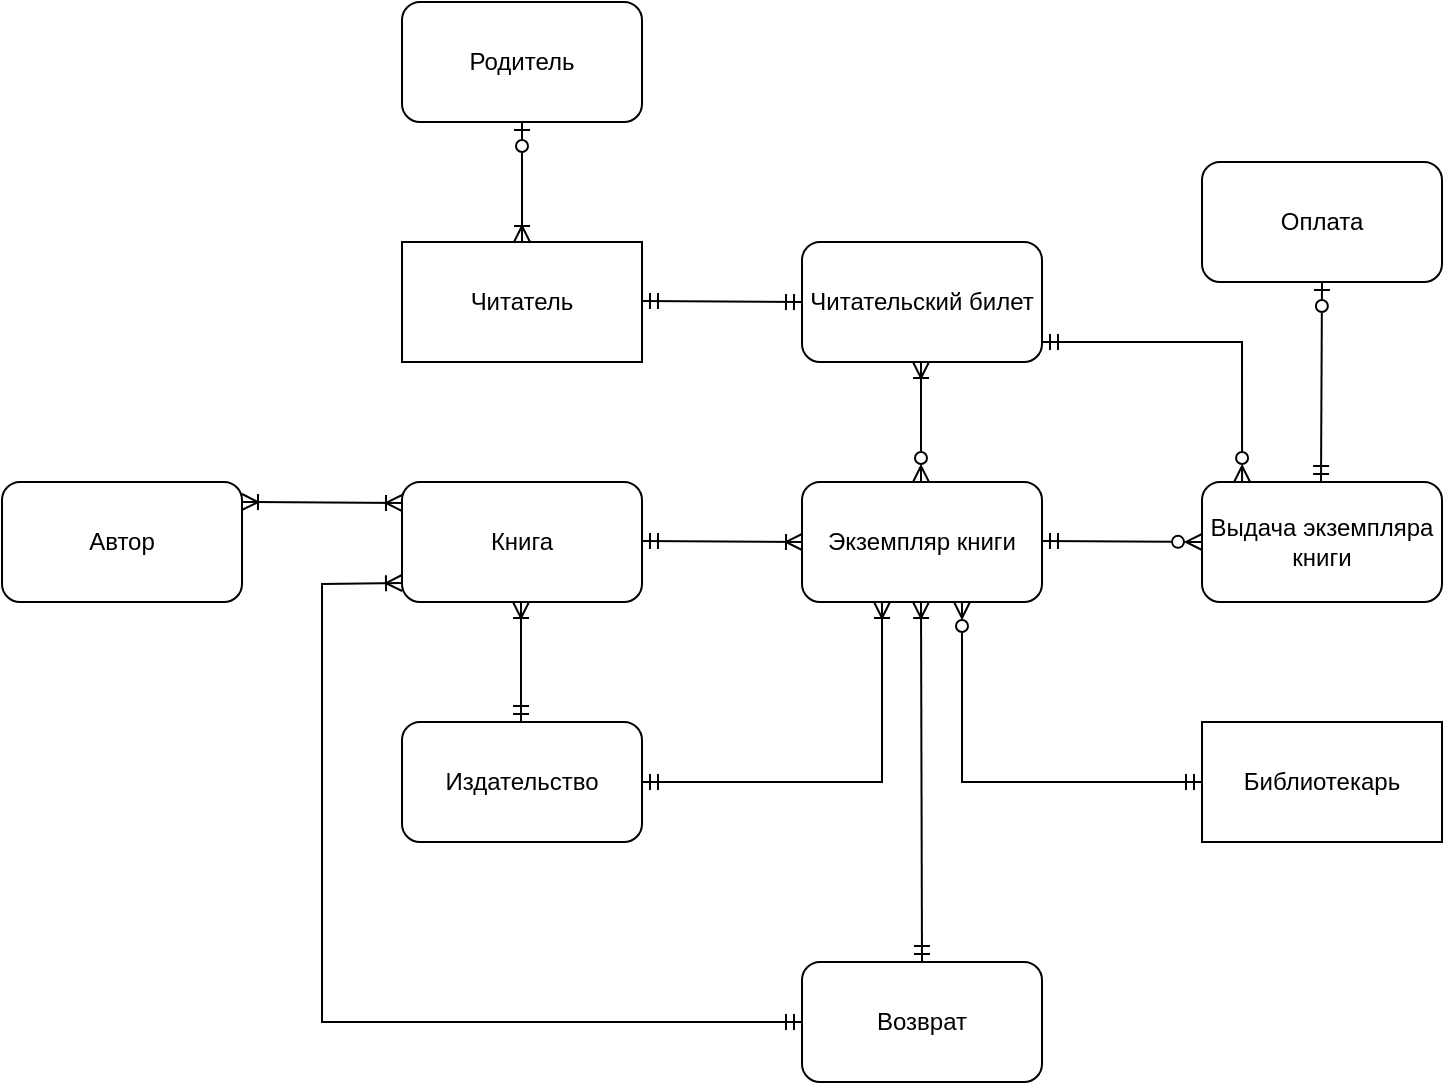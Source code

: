 <mxfile version="24.8.0">
  <diagram name="Page-1" id="U66QM3heJmsHc4ZlD6Vr">
    <mxGraphModel dx="1685" dy="1355" grid="1" gridSize="10" guides="1" tooltips="1" connect="1" arrows="1" fold="1" page="1" pageScale="1" pageWidth="827" pageHeight="1169" math="0" shadow="0">
      <root>
        <mxCell id="0" />
        <mxCell id="1" parent="0" />
        <mxCell id="pVxgnFotbOAKtdbPvEfk-1" value="Читатель" style="rounded=0;whiteSpace=wrap;html=1;" vertex="1" parent="1">
          <mxGeometry x="120" y="330" width="120" height="60" as="geometry" />
        </mxCell>
        <mxCell id="pVxgnFotbOAKtdbPvEfk-2" value="Читательский билет" style="rounded=1;whiteSpace=wrap;html=1;" vertex="1" parent="1">
          <mxGeometry x="320" y="330" width="120" height="60" as="geometry" />
        </mxCell>
        <mxCell id="pVxgnFotbOAKtdbPvEfk-3" value="" style="endArrow=ERmandOne;html=1;rounded=0;entryX=0;entryY=0.5;entryDx=0;entryDy=0;endFill=0;startArrow=ERmandOne;startFill=0;" edge="1" parent="1" target="pVxgnFotbOAKtdbPvEfk-2">
          <mxGeometry relative="1" as="geometry">
            <mxPoint x="240" y="359.5" as="sourcePoint" />
            <mxPoint x="400" y="359.5" as="targetPoint" />
          </mxGeometry>
        </mxCell>
        <mxCell id="pVxgnFotbOAKtdbPvEfk-4" value="Родитель" style="rounded=1;whiteSpace=wrap;html=1;" vertex="1" parent="1">
          <mxGeometry x="120" y="210" width="120" height="60" as="geometry" />
        </mxCell>
        <mxCell id="pVxgnFotbOAKtdbPvEfk-5" value="" style="endArrow=ERoneToMany;html=1;rounded=0;exitX=0.5;exitY=1;exitDx=0;exitDy=0;startArrow=ERzeroToOne;startFill=0;endFill=0;" edge="1" parent="1" source="pVxgnFotbOAKtdbPvEfk-4" target="pVxgnFotbOAKtdbPvEfk-1">
          <mxGeometry relative="1" as="geometry">
            <mxPoint x="170" y="280" as="sourcePoint" />
            <mxPoint x="330" y="280" as="targetPoint" />
          </mxGeometry>
        </mxCell>
        <mxCell id="pVxgnFotbOAKtdbPvEfk-6" value="Экземпляр книги" style="rounded=1;whiteSpace=wrap;html=1;" vertex="1" parent="1">
          <mxGeometry x="320" y="450" width="120" height="60" as="geometry" />
        </mxCell>
        <mxCell id="pVxgnFotbOAKtdbPvEfk-7" value="" style="endArrow=ERzeroToMany;html=1;rounded=0;exitX=0.5;exitY=1;exitDx=0;exitDy=0;startArrow=ERoneToMany;startFill=0;endFill=0;" edge="1" parent="1">
          <mxGeometry relative="1" as="geometry">
            <mxPoint x="379.5" y="390" as="sourcePoint" />
            <mxPoint x="379.5" y="450" as="targetPoint" />
          </mxGeometry>
        </mxCell>
        <mxCell id="pVxgnFotbOAKtdbPvEfk-8" value="Книга" style="rounded=1;whiteSpace=wrap;html=1;" vertex="1" parent="1">
          <mxGeometry x="120" y="450" width="120" height="60" as="geometry" />
        </mxCell>
        <mxCell id="pVxgnFotbOAKtdbPvEfk-9" value="" style="endArrow=ERoneToMany;html=1;rounded=0;entryX=0;entryY=0.5;entryDx=0;entryDy=0;endFill=0;startArrow=ERmandOne;startFill=0;" edge="1" parent="1">
          <mxGeometry relative="1" as="geometry">
            <mxPoint x="240" y="479.5" as="sourcePoint" />
            <mxPoint x="320" y="480" as="targetPoint" />
          </mxGeometry>
        </mxCell>
        <mxCell id="pVxgnFotbOAKtdbPvEfk-10" value="Автор" style="rounded=1;whiteSpace=wrap;html=1;" vertex="1" parent="1">
          <mxGeometry x="-80" y="450" width="120" height="60" as="geometry" />
        </mxCell>
        <mxCell id="pVxgnFotbOAKtdbPvEfk-11" value="" style="endArrow=ERoneToMany;html=1;rounded=0;entryX=0;entryY=0.5;entryDx=0;entryDy=0;endFill=0;startArrow=ERoneToMany;startFill=0;" edge="1" parent="1">
          <mxGeometry relative="1" as="geometry">
            <mxPoint x="40" y="460" as="sourcePoint" />
            <mxPoint x="120" y="460.5" as="targetPoint" />
          </mxGeometry>
        </mxCell>
        <mxCell id="pVxgnFotbOAKtdbPvEfk-13" value="Выдача экземпляра книги" style="rounded=1;whiteSpace=wrap;html=1;" vertex="1" parent="1">
          <mxGeometry x="520" y="450" width="120" height="60" as="geometry" />
        </mxCell>
        <mxCell id="pVxgnFotbOAKtdbPvEfk-14" value="" style="endArrow=ERzeroToMany;html=1;rounded=0;entryX=0;entryY=0.5;entryDx=0;entryDy=0;endFill=0;startArrow=ERmandOne;startFill=0;" edge="1" parent="1">
          <mxGeometry relative="1" as="geometry">
            <mxPoint x="440" y="479.5" as="sourcePoint" />
            <mxPoint x="520" y="480" as="targetPoint" />
          </mxGeometry>
        </mxCell>
        <mxCell id="pVxgnFotbOAKtdbPvEfk-15" value="" style="endArrow=ERzeroToMany;html=1;rounded=0;endFill=0;startArrow=ERmandOne;startFill=0;entryX=0.167;entryY=0;entryDx=0;entryDy=0;entryPerimeter=0;exitX=1;exitY=0.833;exitDx=0;exitDy=0;exitPerimeter=0;" edge="1" parent="1" source="pVxgnFotbOAKtdbPvEfk-2" target="pVxgnFotbOAKtdbPvEfk-13">
          <mxGeometry relative="1" as="geometry">
            <mxPoint x="440" y="359.5" as="sourcePoint" />
            <mxPoint x="540" y="410" as="targetPoint" />
            <Array as="points">
              <mxPoint x="490" y="380" />
              <mxPoint x="540" y="380" />
            </Array>
          </mxGeometry>
        </mxCell>
        <mxCell id="pVxgnFotbOAKtdbPvEfk-16" value="Оплата" style="rounded=1;whiteSpace=wrap;html=1;" vertex="1" parent="1">
          <mxGeometry x="520" y="290" width="120" height="60" as="geometry" />
        </mxCell>
        <mxCell id="pVxgnFotbOAKtdbPvEfk-17" value="" style="endArrow=ERmandOne;html=1;rounded=0;exitX=0.5;exitY=1;exitDx=0;exitDy=0;startArrow=ERzeroToOne;startFill=0;endFill=0;" edge="1" parent="1" source="pVxgnFotbOAKtdbPvEfk-16">
          <mxGeometry relative="1" as="geometry">
            <mxPoint x="579.5" y="390" as="sourcePoint" />
            <mxPoint x="579.5" y="450" as="targetPoint" />
          </mxGeometry>
        </mxCell>
        <mxCell id="pVxgnFotbOAKtdbPvEfk-18" value="Издательство" style="rounded=1;whiteSpace=wrap;html=1;" vertex="1" parent="1">
          <mxGeometry x="120" y="570" width="120" height="60" as="geometry" />
        </mxCell>
        <mxCell id="pVxgnFotbOAKtdbPvEfk-19" value="" style="endArrow=ERmandOne;html=1;rounded=0;exitX=0.5;exitY=1;exitDx=0;exitDy=0;startArrow=ERoneToMany;startFill=0;endFill=0;" edge="1" parent="1">
          <mxGeometry relative="1" as="geometry">
            <mxPoint x="179.5" y="510" as="sourcePoint" />
            <mxPoint x="179.5" y="570" as="targetPoint" />
          </mxGeometry>
        </mxCell>
        <mxCell id="pVxgnFotbOAKtdbPvEfk-20" value="" style="endArrow=ERmandOne;html=1;rounded=0;exitX=0.5;exitY=1;exitDx=0;exitDy=0;startArrow=ERoneToMany;startFill=0;endFill=0;entryX=1;entryY=0.5;entryDx=0;entryDy=0;" edge="1" parent="1" target="pVxgnFotbOAKtdbPvEfk-18">
          <mxGeometry relative="1" as="geometry">
            <mxPoint x="360" y="510" as="sourcePoint" />
            <mxPoint x="250" y="600" as="targetPoint" />
            <Array as="points">
              <mxPoint x="360" y="600" />
            </Array>
          </mxGeometry>
        </mxCell>
        <mxCell id="pVxgnFotbOAKtdbPvEfk-21" value="Библиотекарь" style="rounded=0;whiteSpace=wrap;html=1;" vertex="1" parent="1">
          <mxGeometry x="520" y="570" width="120" height="60" as="geometry" />
        </mxCell>
        <mxCell id="pVxgnFotbOAKtdbPvEfk-22" value="" style="endArrow=ERmandOne;html=1;rounded=0;exitX=0.5;exitY=1;exitDx=0;exitDy=0;startArrow=ERzeroToMany;startFill=0;endFill=0;entryX=0;entryY=0.5;entryDx=0;entryDy=0;" edge="1" parent="1" target="pVxgnFotbOAKtdbPvEfk-21">
          <mxGeometry relative="1" as="geometry">
            <mxPoint x="400" y="510" as="sourcePoint" />
            <mxPoint x="280" y="600" as="targetPoint" />
            <Array as="points">
              <mxPoint x="400" y="600" />
            </Array>
          </mxGeometry>
        </mxCell>
        <mxCell id="pVxgnFotbOAKtdbPvEfk-23" value="Возврат" style="rounded=1;whiteSpace=wrap;html=1;" vertex="1" parent="1">
          <mxGeometry x="320" y="690" width="120" height="60" as="geometry" />
        </mxCell>
        <mxCell id="pVxgnFotbOAKtdbPvEfk-24" value="" style="endArrow=ERmandOne;html=1;rounded=0;exitX=0.5;exitY=1;exitDx=0;exitDy=0;startArrow=ERoneToMany;startFill=0;endFill=0;entryX=0.5;entryY=0;entryDx=0;entryDy=0;" edge="1" parent="1" target="pVxgnFotbOAKtdbPvEfk-23">
          <mxGeometry relative="1" as="geometry">
            <mxPoint x="379.5" y="510" as="sourcePoint" />
            <mxPoint x="379.5" y="570" as="targetPoint" />
          </mxGeometry>
        </mxCell>
        <mxCell id="pVxgnFotbOAKtdbPvEfk-25" value="" style="endArrow=ERoneToMany;html=1;rounded=0;entryX=0;entryY=0.5;entryDx=0;entryDy=0;endFill=0;startArrow=ERmandOne;startFill=0;exitX=0;exitY=0.5;exitDx=0;exitDy=0;" edge="1" parent="1" source="pVxgnFotbOAKtdbPvEfk-23">
          <mxGeometry relative="1" as="geometry">
            <mxPoint x="40" y="500" as="sourcePoint" />
            <mxPoint x="120" y="500.5" as="targetPoint" />
            <Array as="points">
              <mxPoint x="80" y="720" />
              <mxPoint x="80" y="501" />
            </Array>
          </mxGeometry>
        </mxCell>
      </root>
    </mxGraphModel>
  </diagram>
</mxfile>
